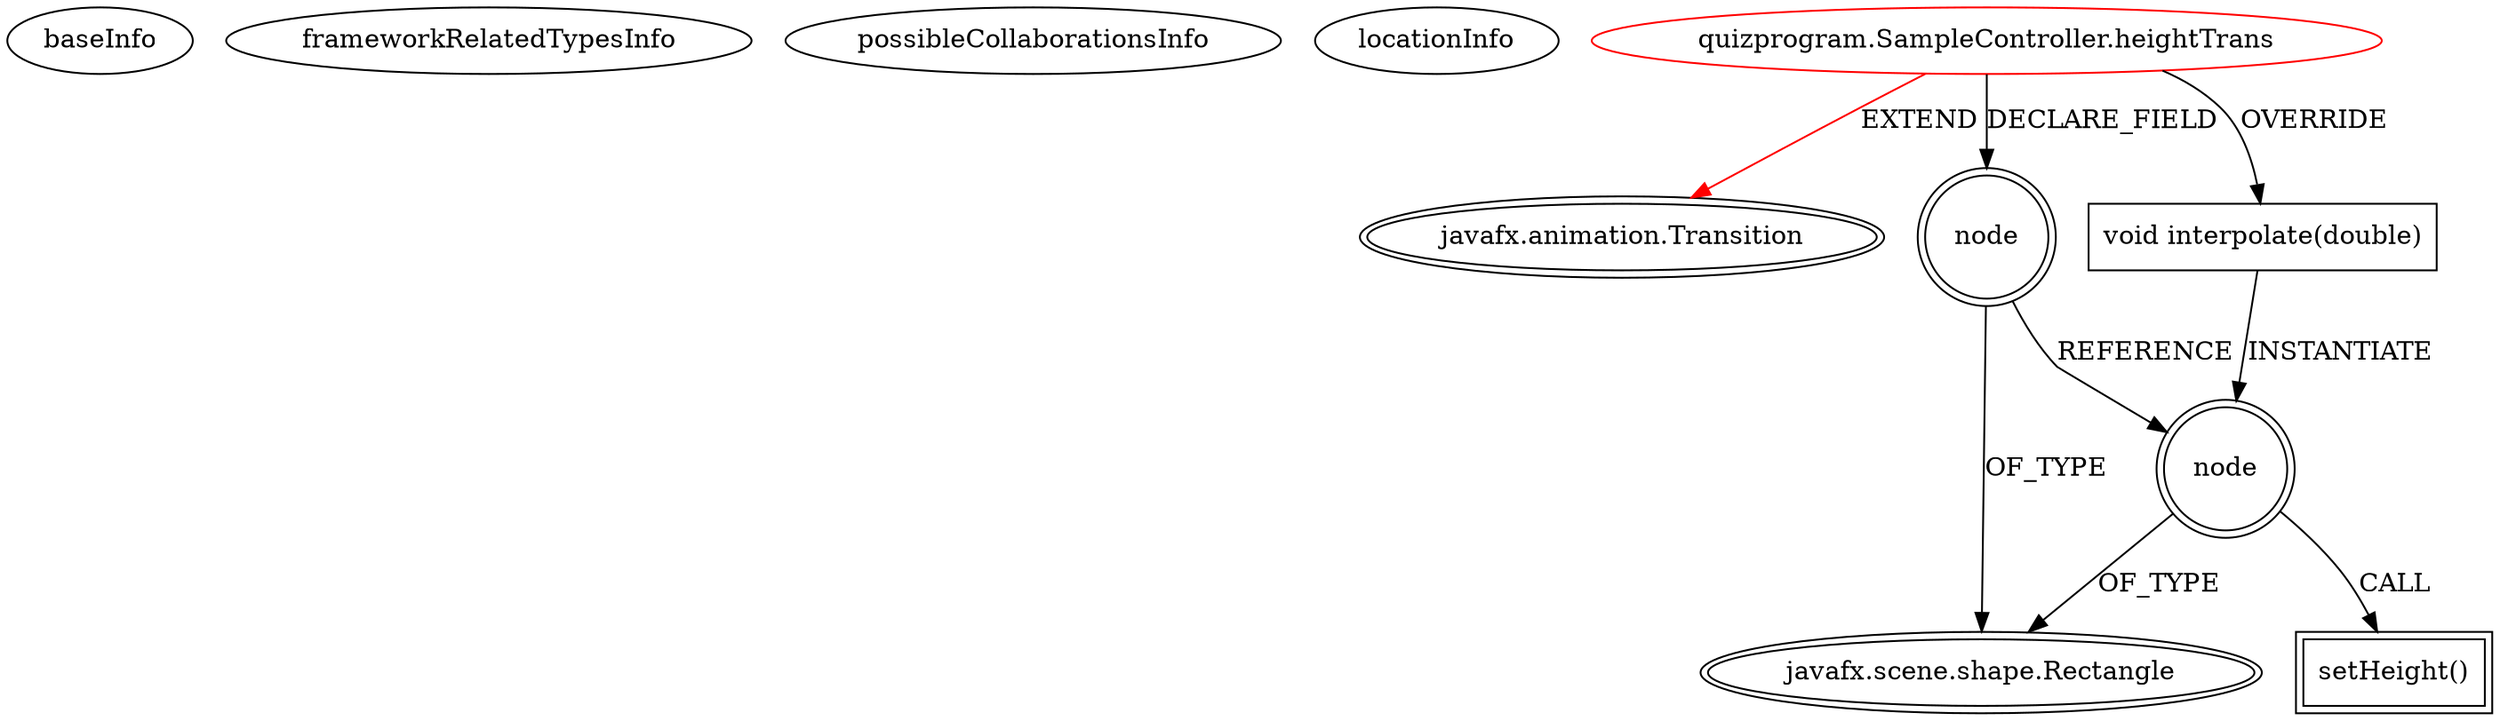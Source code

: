 digraph {
baseInfo[graphId=1758,category="extension_graph",isAnonymous=false,possibleRelation=false]
frameworkRelatedTypesInfo[0="javafx.animation.Transition"]
possibleCollaborationsInfo[]
locationInfo[projectName="ajithkp560-quizmaster",filePath="/ajithkp560-quizmaster/quizmaster-master/QuizProgram_SRC/QuizProgram/src/quizprogram/SampleController.java",contextSignature="heightTrans",graphId="1758"]
0[label="quizprogram.SampleController.heightTrans",vertexType="ROOT_CLIENT_CLASS_DECLARATION",isFrameworkType=false,color=red]
1[label="javafx.animation.Transition",vertexType="FRAMEWORK_CLASS_TYPE",isFrameworkType=true,peripheries=2]
2[label="node",vertexType="FIELD_DECLARATION",isFrameworkType=true,peripheries=2,shape=circle]
3[label="javafx.scene.shape.Rectangle",vertexType="FRAMEWORK_CLASS_TYPE",isFrameworkType=true,peripheries=2]
4[label="void interpolate(double)",vertexType="OVERRIDING_METHOD_DECLARATION",isFrameworkType=false,shape=box]
5[label="node",vertexType="VARIABLE_EXPRESION",isFrameworkType=true,peripheries=2,shape=circle]
6[label="setHeight()",vertexType="INSIDE_CALL",isFrameworkType=true,peripheries=2,shape=box]
0->1[label="EXTEND",color=red]
0->2[label="DECLARE_FIELD"]
2->3[label="OF_TYPE"]
0->4[label="OVERRIDE"]
4->5[label="INSTANTIATE"]
2->5[label="REFERENCE"]
5->3[label="OF_TYPE"]
5->6[label="CALL"]
}
